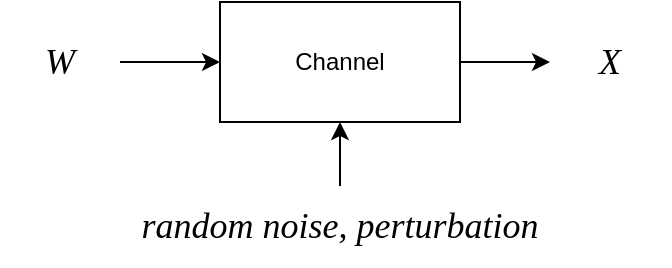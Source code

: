 <mxfile version="20.8.10" type="device"><diagram name="Page-1" id="49_XdU_YybYXrE8-nwOY"><mxGraphModel dx="887" dy="582" grid="1" gridSize="10" guides="1" tooltips="1" connect="1" arrows="1" fold="1" page="1" pageScale="1" pageWidth="850" pageHeight="1100" math="0" shadow="0"><root><mxCell id="0"/><mxCell id="1" parent="0"/><mxCell id="5IROiyrNYYasj_AwTJFs-42" value="" style="edgeStyle=orthogonalEdgeStyle;rounded=0;orthogonalLoop=1;jettySize=auto;html=1;fontFamily=Times New Roman;fontSize=18;" parent="1" source="5IROiyrNYYasj_AwTJFs-37" target="5IROiyrNYYasj_AwTJFs-41" edge="1"><mxGeometry relative="1" as="geometry"/></mxCell><mxCell id="5IROiyrNYYasj_AwTJFs-37" value="Channel" style="rounded=0;whiteSpace=wrap;html=1;" parent="1" vertex="1"><mxGeometry x="114" y="10" width="120" height="60" as="geometry"/></mxCell><mxCell id="5IROiyrNYYasj_AwTJFs-40" value="" style="edgeStyle=orthogonalEdgeStyle;rounded=0;orthogonalLoop=1;jettySize=auto;html=1;" parent="1" source="5IROiyrNYYasj_AwTJFs-38" target="5IROiyrNYYasj_AwTJFs-37" edge="1"><mxGeometry relative="1" as="geometry"/></mxCell><mxCell id="5IROiyrNYYasj_AwTJFs-38" value="&lt;font style=&quot;font-size: 18px;&quot; face=&quot;Times New Roman&quot;&gt;&lt;i&gt;W&lt;/i&gt;&lt;/font&gt;" style="text;html=1;strokeColor=none;fillColor=none;align=center;verticalAlign=middle;whiteSpace=wrap;rounded=0;" parent="1" vertex="1"><mxGeometry x="4" y="25" width="60" height="30" as="geometry"/></mxCell><mxCell id="5IROiyrNYYasj_AwTJFs-41" value="&lt;font style=&quot;font-size: 18px;&quot; face=&quot;Times New Roman&quot;&gt;&lt;i&gt;X&lt;/i&gt;&lt;/font&gt;" style="text;html=1;strokeColor=none;fillColor=none;align=center;verticalAlign=middle;whiteSpace=wrap;rounded=0;" parent="1" vertex="1"><mxGeometry x="279" y="25" width="60" height="30" as="geometry"/></mxCell><mxCell id="NBCCvhgJFTWf7hYGNbaq-2" value="" style="edgeStyle=orthogonalEdgeStyle;rounded=0;orthogonalLoop=1;jettySize=auto;html=1;" edge="1" parent="1" source="NBCCvhgJFTWf7hYGNbaq-1" target="5IROiyrNYYasj_AwTJFs-37"><mxGeometry relative="1" as="geometry"/></mxCell><mxCell id="NBCCvhgJFTWf7hYGNbaq-1" value="&lt;font style=&quot;font-size: 18px;&quot; face=&quot;Times New Roman&quot;&gt;&lt;i&gt;random noise, perturbation&lt;/i&gt;&lt;/font&gt;" style="text;html=1;strokeColor=none;fillColor=none;align=center;verticalAlign=middle;whiteSpace=wrap;rounded=0;" vertex="1" parent="1"><mxGeometry x="67" y="102" width="214" height="40" as="geometry"/></mxCell></root></mxGraphModel></diagram></mxfile>
